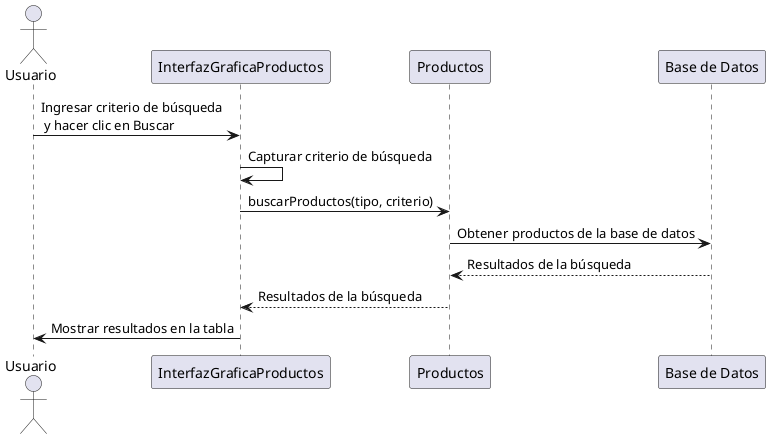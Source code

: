 @startuml
actor Usuario
participant "InterfazGraficaProductos" as IGP
participant "Productos" as P
participant "Base de Datos" as DB

Usuario -> IGP : Ingresar criterio de búsqueda\n y hacer clic en Buscar
IGP -> IGP : Capturar criterio de búsqueda
IGP -> P : buscarProductos(tipo, criterio)
P -> DB : Obtener productos de la base de datos
DB --> P : Resultados de la búsqueda
P --> IGP : Resultados de la búsqueda
IGP -> Usuario : Mostrar resultados en la tabla

@enduml

